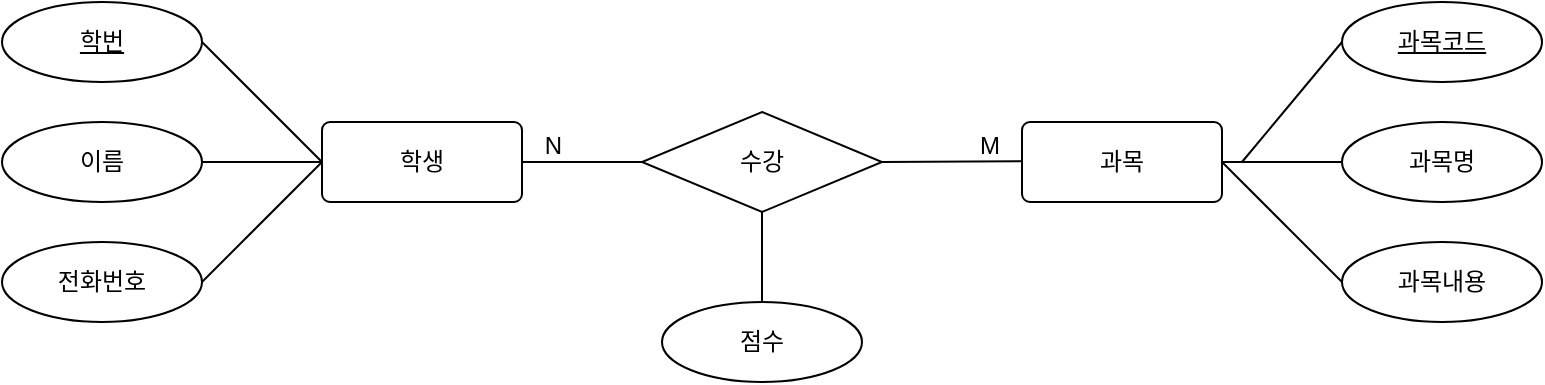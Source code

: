 <mxfile version="14.6.0" type="github">
  <diagram id="fvd31SJXxPiVMUXwA6WH" name="Page-1">
    <mxGraphModel dx="524" dy="897" grid="1" gridSize="10" guides="1" tooltips="1" connect="1" arrows="1" fold="1" page="1" pageScale="1" pageWidth="827" pageHeight="1169" math="0" shadow="0">
      <root>
        <mxCell id="0" />
        <mxCell id="1" parent="0" />
        <mxCell id="KTqwX2xPm23sNGMmGH5v-27" value="학생" style="rounded=1;arcSize=10;whiteSpace=wrap;html=1;align=center;" vertex="1" parent="1">
          <mxGeometry x="210" y="440" width="100" height="40" as="geometry" />
        </mxCell>
        <mxCell id="KTqwX2xPm23sNGMmGH5v-29" value="학번" style="ellipse;whiteSpace=wrap;html=1;align=center;fontStyle=4;" vertex="1" parent="1">
          <mxGeometry x="50" y="380" width="100" height="40" as="geometry" />
        </mxCell>
        <mxCell id="KTqwX2xPm23sNGMmGH5v-30" value="이름" style="ellipse;whiteSpace=wrap;html=1;align=center;" vertex="1" parent="1">
          <mxGeometry x="50" y="440" width="100" height="40" as="geometry" />
        </mxCell>
        <mxCell id="KTqwX2xPm23sNGMmGH5v-33" value="전화번호" style="ellipse;whiteSpace=wrap;html=1;align=center;" vertex="1" parent="1">
          <mxGeometry x="50" y="500" width="100" height="40" as="geometry" />
        </mxCell>
        <mxCell id="KTqwX2xPm23sNGMmGH5v-34" value="" style="endArrow=none;html=1;rounded=0;exitX=1;exitY=0.5;exitDx=0;exitDy=0;" edge="1" parent="1" source="KTqwX2xPm23sNGMmGH5v-29">
          <mxGeometry relative="1" as="geometry">
            <mxPoint x="120" y="420" as="sourcePoint" />
            <mxPoint x="210" y="460" as="targetPoint" />
          </mxGeometry>
        </mxCell>
        <mxCell id="KTqwX2xPm23sNGMmGH5v-35" value="" style="endArrow=none;html=1;rounded=0;entryX=0;entryY=0.5;entryDx=0;entryDy=0;exitX=1;exitY=0.5;exitDx=0;exitDy=0;" edge="1" parent="1" source="KTqwX2xPm23sNGMmGH5v-30" target="KTqwX2xPm23sNGMmGH5v-27">
          <mxGeometry relative="1" as="geometry">
            <mxPoint x="153" y="470" as="sourcePoint" />
            <mxPoint x="220" y="470" as="targetPoint" />
          </mxGeometry>
        </mxCell>
        <mxCell id="KTqwX2xPm23sNGMmGH5v-36" value="" style="endArrow=none;html=1;rounded=0;exitX=1;exitY=0.5;exitDx=0;exitDy=0;" edge="1" parent="1" source="KTqwX2xPm23sNGMmGH5v-33">
          <mxGeometry relative="1" as="geometry">
            <mxPoint x="170" y="430" as="sourcePoint" />
            <mxPoint x="210" y="460" as="targetPoint" />
          </mxGeometry>
        </mxCell>
        <mxCell id="KTqwX2xPm23sNGMmGH5v-43" value="수강" style="shape=rhombus;perimeter=rhombusPerimeter;whiteSpace=wrap;html=1;align=center;" vertex="1" parent="1">
          <mxGeometry x="370" y="435" width="120" height="50" as="geometry" />
        </mxCell>
        <mxCell id="KTqwX2xPm23sNGMmGH5v-44" value="" style="endArrow=none;html=1;rounded=0;entryX=1;entryY=0.5;entryDx=0;entryDy=0;exitX=0;exitY=0.5;exitDx=0;exitDy=0;" edge="1" parent="1" source="KTqwX2xPm23sNGMmGH5v-43" target="KTqwX2xPm23sNGMmGH5v-27">
          <mxGeometry relative="1" as="geometry">
            <mxPoint x="440" y="460" as="sourcePoint" />
            <mxPoint x="600" y="460" as="targetPoint" />
          </mxGeometry>
        </mxCell>
        <mxCell id="KTqwX2xPm23sNGMmGH5v-45" value="N" style="resizable=0;html=1;align=right;verticalAlign=bottom;" connectable="0" vertex="1" parent="KTqwX2xPm23sNGMmGH5v-44">
          <mxGeometry x="1" relative="1" as="geometry">
            <mxPoint x="20" as="offset" />
          </mxGeometry>
        </mxCell>
        <mxCell id="KTqwX2xPm23sNGMmGH5v-46" value="" style="endArrow=none;html=1;rounded=0;exitX=1;exitY=0.5;exitDx=0;exitDy=0;" edge="1" parent="1" source="KTqwX2xPm23sNGMmGH5v-43">
          <mxGeometry relative="1" as="geometry">
            <mxPoint x="490" y="459.5" as="sourcePoint" />
            <mxPoint x="570" y="459.5" as="targetPoint" />
          </mxGeometry>
        </mxCell>
        <mxCell id="KTqwX2xPm23sNGMmGH5v-47" value="M" style="resizable=0;html=1;align=right;verticalAlign=bottom;" connectable="0" vertex="1" parent="KTqwX2xPm23sNGMmGH5v-46">
          <mxGeometry x="1" relative="1" as="geometry">
            <mxPoint x="-20" y="1" as="offset" />
          </mxGeometry>
        </mxCell>
        <mxCell id="KTqwX2xPm23sNGMmGH5v-55" value="과목" style="rounded=1;arcSize=10;whiteSpace=wrap;html=1;align=center;" vertex="1" parent="1">
          <mxGeometry x="560" y="440" width="100" height="40" as="geometry" />
        </mxCell>
        <mxCell id="KTqwX2xPm23sNGMmGH5v-57" value="과목코드" style="ellipse;whiteSpace=wrap;html=1;align=center;fontStyle=4;" vertex="1" parent="1">
          <mxGeometry x="720" y="380" width="100" height="40" as="geometry" />
        </mxCell>
        <mxCell id="KTqwX2xPm23sNGMmGH5v-58" value="과목명" style="ellipse;whiteSpace=wrap;html=1;align=center;" vertex="1" parent="1">
          <mxGeometry x="720" y="440" width="100" height="40" as="geometry" />
        </mxCell>
        <mxCell id="KTqwX2xPm23sNGMmGH5v-59" value="과목내용" style="ellipse;whiteSpace=wrap;html=1;align=center;" vertex="1" parent="1">
          <mxGeometry x="720" y="500" width="100" height="40" as="geometry" />
        </mxCell>
        <mxCell id="KTqwX2xPm23sNGMmGH5v-67" value="" style="endArrow=none;html=1;rounded=0;entryX=0;entryY=0.5;entryDx=0;entryDy=0;exitX=1;exitY=0.5;exitDx=0;exitDy=0;" edge="1" parent="1" source="KTqwX2xPm23sNGMmGH5v-55" target="KTqwX2xPm23sNGMmGH5v-58">
          <mxGeometry relative="1" as="geometry">
            <mxPoint x="690" y="460" as="sourcePoint" />
            <mxPoint x="730" y="460" as="targetPoint" />
          </mxGeometry>
        </mxCell>
        <mxCell id="KTqwX2xPm23sNGMmGH5v-68" value="" style="endArrow=none;html=1;rounded=0;entryX=0;entryY=0.5;entryDx=0;entryDy=0;exitX=1;exitY=0.5;exitDx=0;exitDy=0;" edge="1" parent="1" source="KTqwX2xPm23sNGMmGH5v-55" target="KTqwX2xPm23sNGMmGH5v-59">
          <mxGeometry relative="1" as="geometry">
            <mxPoint x="680" y="470" as="sourcePoint" />
            <mxPoint x="730" y="470" as="targetPoint" />
          </mxGeometry>
        </mxCell>
        <mxCell id="KTqwX2xPm23sNGMmGH5v-69" value="" style="endArrow=none;html=1;rounded=0;entryX=0;entryY=0.5;entryDx=0;entryDy=0;" edge="1" parent="1" target="KTqwX2xPm23sNGMmGH5v-57">
          <mxGeometry relative="1" as="geometry">
            <mxPoint x="670" y="460" as="sourcePoint" />
            <mxPoint x="740" y="480" as="targetPoint" />
          </mxGeometry>
        </mxCell>
        <mxCell id="KTqwX2xPm23sNGMmGH5v-71" value="점수" style="ellipse;whiteSpace=wrap;html=1;align=center;" vertex="1" parent="1">
          <mxGeometry x="380" y="530" width="100" height="40" as="geometry" />
        </mxCell>
        <mxCell id="KTqwX2xPm23sNGMmGH5v-74" value="" style="endArrow=none;html=1;rounded=0;entryX=0.5;entryY=0;entryDx=0;entryDy=0;exitX=0.5;exitY=1;exitDx=0;exitDy=0;" edge="1" parent="1" source="KTqwX2xPm23sNGMmGH5v-43" target="KTqwX2xPm23sNGMmGH5v-71">
          <mxGeometry relative="1" as="geometry">
            <mxPoint x="430" y="490" as="sourcePoint" />
            <mxPoint x="574" y="510" as="targetPoint" />
          </mxGeometry>
        </mxCell>
      </root>
    </mxGraphModel>
  </diagram>
</mxfile>
